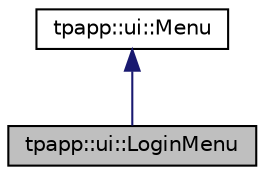 digraph "tpapp::ui::LoginMenu"
{
 // LATEX_PDF_SIZE
  edge [fontname="Helvetica",fontsize="10",labelfontname="Helvetica",labelfontsize="10"];
  node [fontname="Helvetica",fontsize="10",shape=record];
  Node1 [label="tpapp::ui::LoginMenu",height=0.2,width=0.4,color="black", fillcolor="grey75", style="filled", fontcolor="black",tooltip=" "];
  Node2 -> Node1 [dir="back",color="midnightblue",fontsize="10",style="solid"];
  Node2 [label="tpapp::ui::Menu",height=0.2,width=0.4,color="black", fillcolor="white", style="filled",URL="$classtpapp_1_1ui_1_1Menu.html",tooltip=" "];
}
